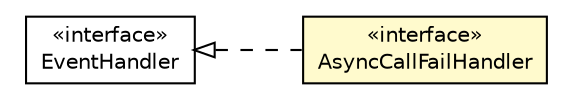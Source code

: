 #!/usr/local/bin/dot
#
# Class diagram 
# Generated by UMLGraph version R5_6-24-gf6e263 (http://www.umlgraph.org/)
#

digraph G {
	edge [fontname="Helvetica",fontsize=10,labelfontname="Helvetica",labelfontsize=10];
	node [fontname="Helvetica",fontsize=10,shape=plaintext];
	nodesep=0.25;
	ranksep=0.5;
	rankdir=LR;
	// com.gwtplatform.mvp.client.proxy.AsyncCallFailHandler
	c92023 [label=<<table title="com.gwtplatform.mvp.client.proxy.AsyncCallFailHandler" border="0" cellborder="1" cellspacing="0" cellpadding="2" port="p" bgcolor="lemonChiffon" href="./AsyncCallFailHandler.html">
		<tr><td><table border="0" cellspacing="0" cellpadding="1">
<tr><td align="center" balign="center"> &#171;interface&#187; </td></tr>
<tr><td align="center" balign="center"> AsyncCallFailHandler </td></tr>
		</table></td></tr>
		</table>>, URL="./AsyncCallFailHandler.html", fontname="Helvetica", fontcolor="black", fontsize=10.0];
	//com.gwtplatform.mvp.client.proxy.AsyncCallFailHandler implements com.google.gwt.event.shared.EventHandler
	c92494:p -> c92023:p [dir=back,arrowtail=empty,style=dashed];
	// com.google.gwt.event.shared.EventHandler
	c92494 [label=<<table title="com.google.gwt.event.shared.EventHandler" border="0" cellborder="1" cellspacing="0" cellpadding="2" port="p" href="http://google-web-toolkit.googlecode.com/svn/javadoc/latest/com/google/gwt/event/shared/EventHandler.html">
		<tr><td><table border="0" cellspacing="0" cellpadding="1">
<tr><td align="center" balign="center"> &#171;interface&#187; </td></tr>
<tr><td align="center" balign="center"> EventHandler </td></tr>
		</table></td></tr>
		</table>>, URL="http://google-web-toolkit.googlecode.com/svn/javadoc/latest/com/google/gwt/event/shared/EventHandler.html", fontname="Helvetica", fontcolor="black", fontsize=10.0];
}

